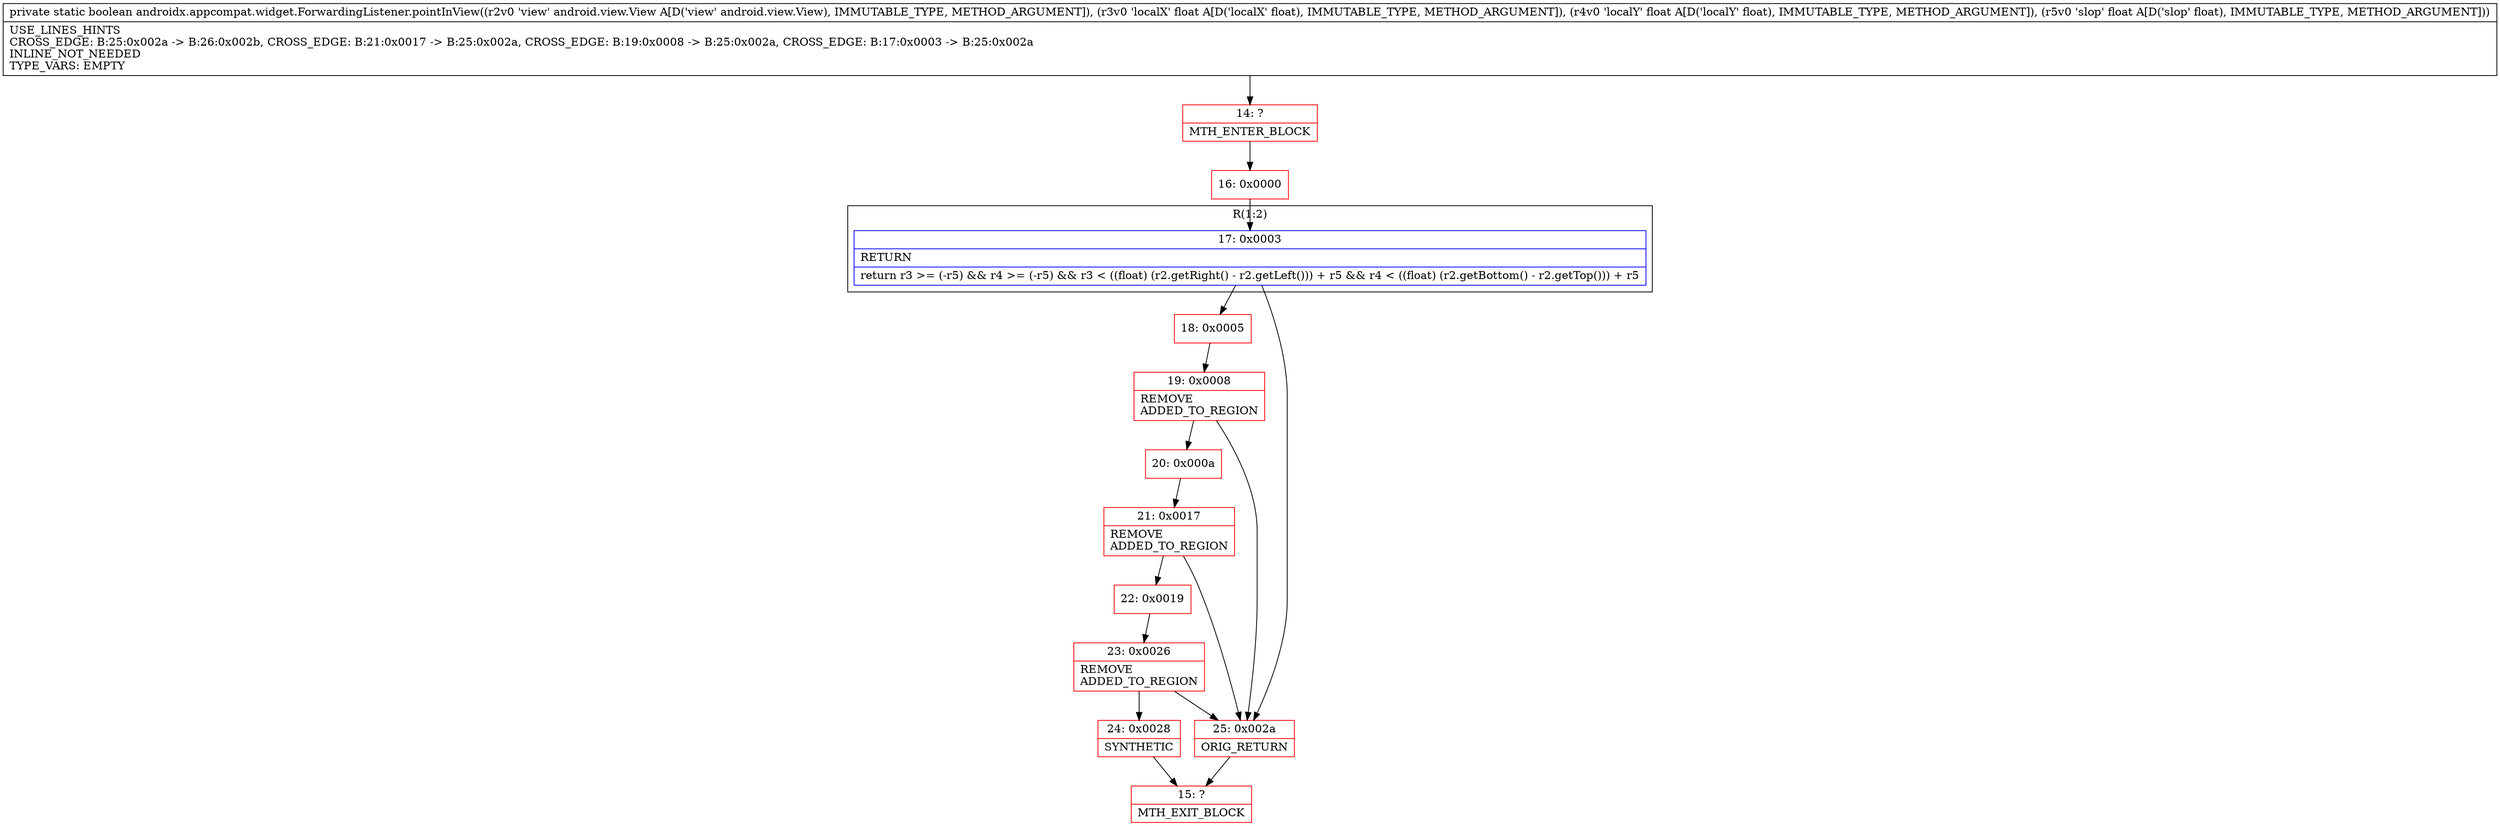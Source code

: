 digraph "CFG forandroidx.appcompat.widget.ForwardingListener.pointInView(Landroid\/view\/View;FFF)Z" {
subgraph cluster_Region_254586873 {
label = "R(1:2)";
node [shape=record,color=blue];
Node_17 [shape=record,label="{17\:\ 0x0003|RETURN\l|return r3 \>= (\-r5) && r4 \>= (\-r5) && r3 \< ((float) (r2.getRight() \- r2.getLeft())) + r5 && r4 \< ((float) (r2.getBottom() \- r2.getTop())) + r5\l}"];
}
Node_14 [shape=record,color=red,label="{14\:\ ?|MTH_ENTER_BLOCK\l}"];
Node_16 [shape=record,color=red,label="{16\:\ 0x0000}"];
Node_18 [shape=record,color=red,label="{18\:\ 0x0005}"];
Node_19 [shape=record,color=red,label="{19\:\ 0x0008|REMOVE\lADDED_TO_REGION\l}"];
Node_20 [shape=record,color=red,label="{20\:\ 0x000a}"];
Node_21 [shape=record,color=red,label="{21\:\ 0x0017|REMOVE\lADDED_TO_REGION\l}"];
Node_22 [shape=record,color=red,label="{22\:\ 0x0019}"];
Node_23 [shape=record,color=red,label="{23\:\ 0x0026|REMOVE\lADDED_TO_REGION\l}"];
Node_24 [shape=record,color=red,label="{24\:\ 0x0028|SYNTHETIC\l}"];
Node_15 [shape=record,color=red,label="{15\:\ ?|MTH_EXIT_BLOCK\l}"];
Node_25 [shape=record,color=red,label="{25\:\ 0x002a|ORIG_RETURN\l}"];
MethodNode[shape=record,label="{private static boolean androidx.appcompat.widget.ForwardingListener.pointInView((r2v0 'view' android.view.View A[D('view' android.view.View), IMMUTABLE_TYPE, METHOD_ARGUMENT]), (r3v0 'localX' float A[D('localX' float), IMMUTABLE_TYPE, METHOD_ARGUMENT]), (r4v0 'localY' float A[D('localY' float), IMMUTABLE_TYPE, METHOD_ARGUMENT]), (r5v0 'slop' float A[D('slop' float), IMMUTABLE_TYPE, METHOD_ARGUMENT]))  | USE_LINES_HINTS\lCROSS_EDGE: B:25:0x002a \-\> B:26:0x002b, CROSS_EDGE: B:21:0x0017 \-\> B:25:0x002a, CROSS_EDGE: B:19:0x0008 \-\> B:25:0x002a, CROSS_EDGE: B:17:0x0003 \-\> B:25:0x002a\lINLINE_NOT_NEEDED\lTYPE_VARS: EMPTY\l}"];
MethodNode -> Node_14;Node_17 -> Node_18;
Node_17 -> Node_25;
Node_14 -> Node_16;
Node_16 -> Node_17;
Node_18 -> Node_19;
Node_19 -> Node_20;
Node_19 -> Node_25;
Node_20 -> Node_21;
Node_21 -> Node_22;
Node_21 -> Node_25;
Node_22 -> Node_23;
Node_23 -> Node_24;
Node_23 -> Node_25;
Node_24 -> Node_15;
Node_25 -> Node_15;
}

